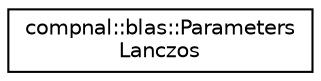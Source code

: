 digraph "Graphical Class Hierarchy"
{
 // INTERACTIVE_SVG=YES
 // LATEX_PDF_SIZE
  edge [fontname="Helvetica",fontsize="10",labelfontname="Helvetica",labelfontsize="10"];
  node [fontname="Helvetica",fontsize="10",shape=record];
  rankdir="LR";
  Node0 [label="compnal::blas::Parameters\lLanczos",height=0.2,width=0.4,color="black", fillcolor="white", style="filled",URL="$da/d5e/structcompnal_1_1blas_1_1_parameters_lanczos.html",tooltip=" "];
}
